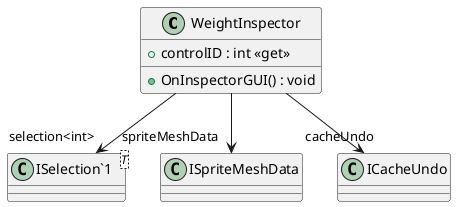 @startuml
class WeightInspector {
    + controlID : int <<get>>
    + OnInspectorGUI() : void
}
class "ISelection`1"<T> {
}
WeightInspector --> "spriteMeshData" ISpriteMeshData
WeightInspector --> "cacheUndo" ICacheUndo
WeightInspector --> "selection<int>" "ISelection`1"
@enduml
